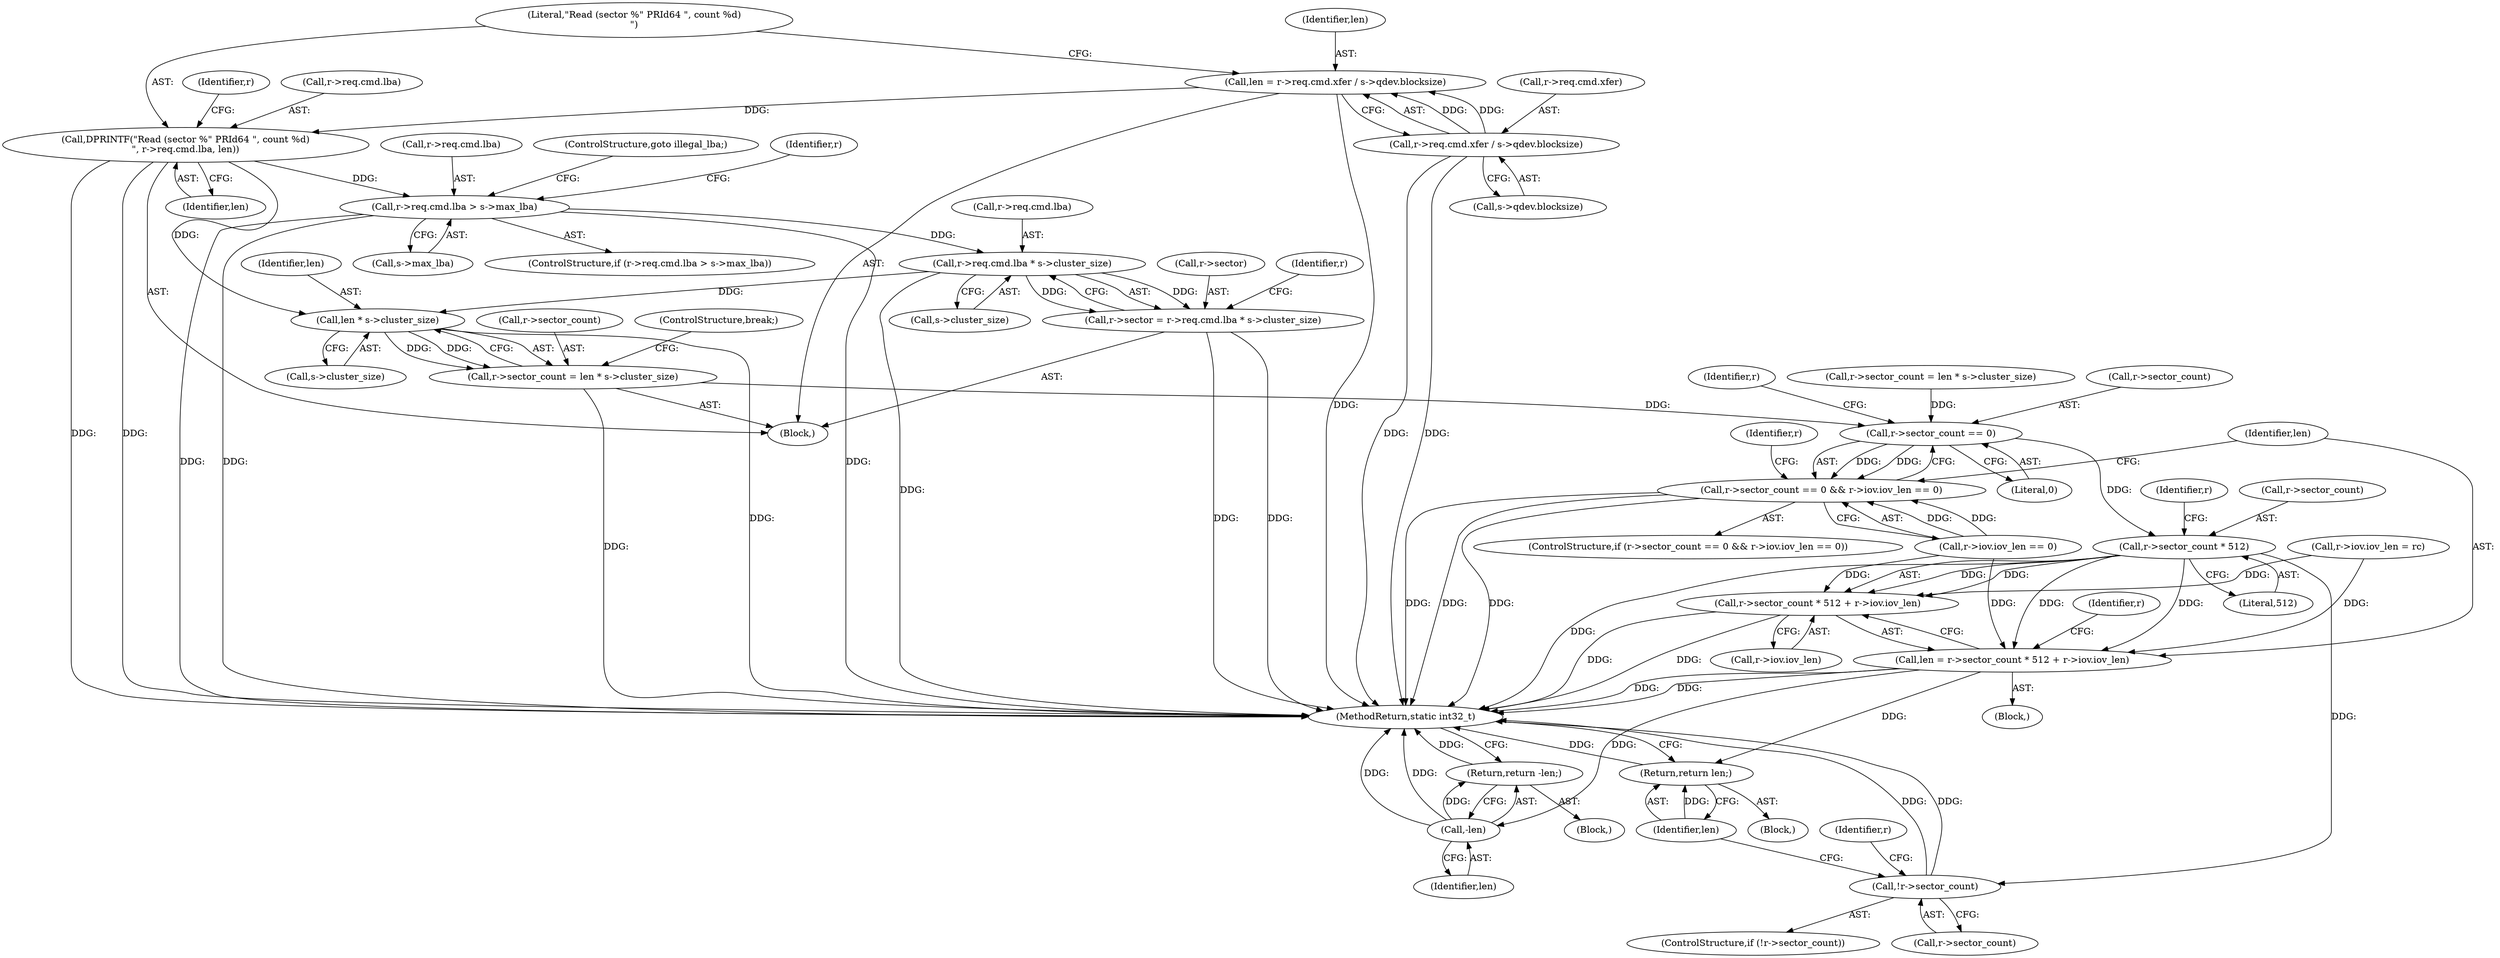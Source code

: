 digraph "0_qemu_7285477ab11831b1cf56e45878a89170dd06d9b9_4@integer" {
"1000258" [label="(Call,len = r->req.cmd.xfer / s->qdev.blocksize)"];
"1000260" [label="(Call,r->req.cmd.xfer / s->qdev.blocksize)"];
"1000273" [label="(Call,DPRINTF(\"Read (sector %\" PRId64 \", count %d)\n\", r->req.cmd.lba, len))"];
"1000284" [label="(Call,r->req.cmd.lba > s->max_lba)"];
"1000300" [label="(Call,r->req.cmd.lba * s->cluster_size)"];
"1000296" [label="(Call,r->sector = r->req.cmd.lba * s->cluster_size)"];
"1000315" [label="(Call,len * s->cluster_size)"];
"1000311" [label="(Call,r->sector_count = len * s->cluster_size)"];
"1000589" [label="(Call,r->sector_count == 0)"];
"1000588" [label="(Call,r->sector_count == 0 && r->iov.iov_len == 0)"];
"1000611" [label="(Call,r->sector_count * 512)"];
"1000608" [label="(Call,len = r->sector_count * 512 + r->iov.iov_len)"];
"1000633" [label="(Call,-len)"];
"1000632" [label="(Return,return -len;)"];
"1000648" [label="(Return,return len;)"];
"1000610" [label="(Call,r->sector_count * 512 + r->iov.iov_len)"];
"1000638" [label="(Call,!r->sector_count)"];
"1000285" [label="(Call,r->req.cmd.lba)"];
"1000648" [label="(Return,return len;)"];
"1000292" [label="(Call,s->max_lba)"];
"1000637" [label="(ControlStructure,if (!r->sector_count))"];
"1000316" [label="(Identifier,len)"];
"1000315" [label="(Call,len * s->cluster_size)"];
"1000597" [label="(Identifier,r)"];
"1000258" [label="(Call,len = r->req.cmd.xfer / s->qdev.blocksize)"];
"1000633" [label="(Call,-len)"];
"1000311" [label="(Call,r->sector_count = len * s->cluster_size)"];
"1000649" [label="(Identifier,len)"];
"1000593" [label="(Literal,0)"];
"1000273" [label="(Call,DPRINTF(\"Read (sector %\" PRId64 \", count %d)\n\", r->req.cmd.lba, len))"];
"1000610" [label="(Call,r->sector_count * 512 + r->iov.iov_len)"];
"1000297" [label="(Call,r->sector)"];
"1000618" [label="(Identifier,r)"];
"1000180" [label="(Block,)"];
"1000284" [label="(Call,r->req.cmd.lba > s->max_lba)"];
"1000301" [label="(Call,r->req.cmd.lba)"];
"1000295" [label="(ControlStructure,goto illegal_lba;)"];
"1000626" [label="(Identifier,r)"];
"1000636" [label="(Block,)"];
"1000650" [label="(MethodReturn,static int32_t)"];
"1000616" [label="(Call,r->iov.iov_len)"];
"1000589" [label="(Call,r->sector_count == 0)"];
"1000609" [label="(Identifier,len)"];
"1000308" [label="(Call,s->cluster_size)"];
"1000298" [label="(Identifier,r)"];
"1000312" [label="(Call,r->sector_count)"];
"1000631" [label="(Block,)"];
"1000320" [label="(ControlStructure,break;)"];
"1000611" [label="(Call,r->sector_count * 512)"];
"1000300" [label="(Call,r->req.cmd.lba * s->cluster_size)"];
"1000608" [label="(Call,len = r->sector_count * 512 + r->iov.iov_len)"];
"1000638" [label="(Call,!r->sector_count)"];
"1000107" [label="(Block,)"];
"1000632" [label="(Return,return -len;)"];
"1000588" [label="(Call,r->sector_count == 0 && r->iov.iov_len == 0)"];
"1000282" [label="(Identifier,len)"];
"1000275" [label="(Call,r->req.cmd.lba)"];
"1000587" [label="(ControlStructure,if (r->sector_count == 0 && r->iov.iov_len == 0))"];
"1000634" [label="(Identifier,len)"];
"1000268" [label="(Call,s->qdev.blocksize)"];
"1000283" [label="(ControlStructure,if (r->req.cmd.lba > s->max_lba))"];
"1000274" [label="(Literal,\"Read (sector %\" PRId64 \", count %d)\n\")"];
"1000288" [label="(Identifier,r)"];
"1000313" [label="(Identifier,r)"];
"1000260" [label="(Call,r->req.cmd.xfer / s->qdev.blocksize)"];
"1000261" [label="(Call,r->req.cmd.xfer)"];
"1000612" [label="(Call,r->sector_count)"];
"1000639" [label="(Call,r->sector_count)"];
"1000317" [label="(Call,s->cluster_size)"];
"1000644" [label="(Identifier,r)"];
"1000259" [label="(Identifier,len)"];
"1000208" [label="(Call,r->iov.iov_len = rc)"];
"1000615" [label="(Literal,512)"];
"1000389" [label="(Call,r->sector_count = len * s->cluster_size)"];
"1000590" [label="(Call,r->sector_count)"];
"1000605" [label="(Identifier,r)"];
"1000296" [label="(Call,r->sector = r->req.cmd.lba * s->cluster_size)"];
"1000594" [label="(Call,r->iov.iov_len == 0)"];
"1000258" -> "1000180"  [label="AST: "];
"1000258" -> "1000260"  [label="CFG: "];
"1000259" -> "1000258"  [label="AST: "];
"1000260" -> "1000258"  [label="AST: "];
"1000274" -> "1000258"  [label="CFG: "];
"1000258" -> "1000650"  [label="DDG: "];
"1000260" -> "1000258"  [label="DDG: "];
"1000260" -> "1000258"  [label="DDG: "];
"1000258" -> "1000273"  [label="DDG: "];
"1000260" -> "1000268"  [label="CFG: "];
"1000261" -> "1000260"  [label="AST: "];
"1000268" -> "1000260"  [label="AST: "];
"1000260" -> "1000650"  [label="DDG: "];
"1000260" -> "1000650"  [label="DDG: "];
"1000273" -> "1000180"  [label="AST: "];
"1000273" -> "1000282"  [label="CFG: "];
"1000274" -> "1000273"  [label="AST: "];
"1000275" -> "1000273"  [label="AST: "];
"1000282" -> "1000273"  [label="AST: "];
"1000288" -> "1000273"  [label="CFG: "];
"1000273" -> "1000650"  [label="DDG: "];
"1000273" -> "1000650"  [label="DDG: "];
"1000273" -> "1000284"  [label="DDG: "];
"1000273" -> "1000315"  [label="DDG: "];
"1000284" -> "1000283"  [label="AST: "];
"1000284" -> "1000292"  [label="CFG: "];
"1000285" -> "1000284"  [label="AST: "];
"1000292" -> "1000284"  [label="AST: "];
"1000295" -> "1000284"  [label="CFG: "];
"1000298" -> "1000284"  [label="CFG: "];
"1000284" -> "1000650"  [label="DDG: "];
"1000284" -> "1000650"  [label="DDG: "];
"1000284" -> "1000650"  [label="DDG: "];
"1000284" -> "1000300"  [label="DDG: "];
"1000300" -> "1000296"  [label="AST: "];
"1000300" -> "1000308"  [label="CFG: "];
"1000301" -> "1000300"  [label="AST: "];
"1000308" -> "1000300"  [label="AST: "];
"1000296" -> "1000300"  [label="CFG: "];
"1000300" -> "1000650"  [label="DDG: "];
"1000300" -> "1000296"  [label="DDG: "];
"1000300" -> "1000296"  [label="DDG: "];
"1000300" -> "1000315"  [label="DDG: "];
"1000296" -> "1000180"  [label="AST: "];
"1000297" -> "1000296"  [label="AST: "];
"1000313" -> "1000296"  [label="CFG: "];
"1000296" -> "1000650"  [label="DDG: "];
"1000296" -> "1000650"  [label="DDG: "];
"1000315" -> "1000311"  [label="AST: "];
"1000315" -> "1000317"  [label="CFG: "];
"1000316" -> "1000315"  [label="AST: "];
"1000317" -> "1000315"  [label="AST: "];
"1000311" -> "1000315"  [label="CFG: "];
"1000315" -> "1000650"  [label="DDG: "];
"1000315" -> "1000311"  [label="DDG: "];
"1000315" -> "1000311"  [label="DDG: "];
"1000311" -> "1000180"  [label="AST: "];
"1000312" -> "1000311"  [label="AST: "];
"1000320" -> "1000311"  [label="CFG: "];
"1000311" -> "1000650"  [label="DDG: "];
"1000311" -> "1000589"  [label="DDG: "];
"1000589" -> "1000588"  [label="AST: "];
"1000589" -> "1000593"  [label="CFG: "];
"1000590" -> "1000589"  [label="AST: "];
"1000593" -> "1000589"  [label="AST: "];
"1000597" -> "1000589"  [label="CFG: "];
"1000588" -> "1000589"  [label="CFG: "];
"1000589" -> "1000588"  [label="DDG: "];
"1000589" -> "1000588"  [label="DDG: "];
"1000389" -> "1000589"  [label="DDG: "];
"1000589" -> "1000611"  [label="DDG: "];
"1000588" -> "1000587"  [label="AST: "];
"1000588" -> "1000594"  [label="CFG: "];
"1000594" -> "1000588"  [label="AST: "];
"1000605" -> "1000588"  [label="CFG: "];
"1000609" -> "1000588"  [label="CFG: "];
"1000588" -> "1000650"  [label="DDG: "];
"1000588" -> "1000650"  [label="DDG: "];
"1000588" -> "1000650"  [label="DDG: "];
"1000594" -> "1000588"  [label="DDG: "];
"1000594" -> "1000588"  [label="DDG: "];
"1000611" -> "1000610"  [label="AST: "];
"1000611" -> "1000615"  [label="CFG: "];
"1000612" -> "1000611"  [label="AST: "];
"1000615" -> "1000611"  [label="AST: "];
"1000618" -> "1000611"  [label="CFG: "];
"1000611" -> "1000650"  [label="DDG: "];
"1000611" -> "1000608"  [label="DDG: "];
"1000611" -> "1000608"  [label="DDG: "];
"1000611" -> "1000610"  [label="DDG: "];
"1000611" -> "1000610"  [label="DDG: "];
"1000611" -> "1000638"  [label="DDG: "];
"1000608" -> "1000107"  [label="AST: "];
"1000608" -> "1000610"  [label="CFG: "];
"1000609" -> "1000608"  [label="AST: "];
"1000610" -> "1000608"  [label="AST: "];
"1000626" -> "1000608"  [label="CFG: "];
"1000608" -> "1000650"  [label="DDG: "];
"1000608" -> "1000650"  [label="DDG: "];
"1000208" -> "1000608"  [label="DDG: "];
"1000594" -> "1000608"  [label="DDG: "];
"1000608" -> "1000633"  [label="DDG: "];
"1000608" -> "1000648"  [label="DDG: "];
"1000633" -> "1000632"  [label="AST: "];
"1000633" -> "1000634"  [label="CFG: "];
"1000634" -> "1000633"  [label="AST: "];
"1000632" -> "1000633"  [label="CFG: "];
"1000633" -> "1000650"  [label="DDG: "];
"1000633" -> "1000650"  [label="DDG: "];
"1000633" -> "1000632"  [label="DDG: "];
"1000632" -> "1000631"  [label="AST: "];
"1000650" -> "1000632"  [label="CFG: "];
"1000632" -> "1000650"  [label="DDG: "];
"1000648" -> "1000636"  [label="AST: "];
"1000648" -> "1000649"  [label="CFG: "];
"1000649" -> "1000648"  [label="AST: "];
"1000650" -> "1000648"  [label="CFG: "];
"1000648" -> "1000650"  [label="DDG: "];
"1000649" -> "1000648"  [label="DDG: "];
"1000610" -> "1000616"  [label="CFG: "];
"1000616" -> "1000610"  [label="AST: "];
"1000610" -> "1000650"  [label="DDG: "];
"1000610" -> "1000650"  [label="DDG: "];
"1000208" -> "1000610"  [label="DDG: "];
"1000594" -> "1000610"  [label="DDG: "];
"1000638" -> "1000637"  [label="AST: "];
"1000638" -> "1000639"  [label="CFG: "];
"1000639" -> "1000638"  [label="AST: "];
"1000644" -> "1000638"  [label="CFG: "];
"1000649" -> "1000638"  [label="CFG: "];
"1000638" -> "1000650"  [label="DDG: "];
"1000638" -> "1000650"  [label="DDG: "];
}
